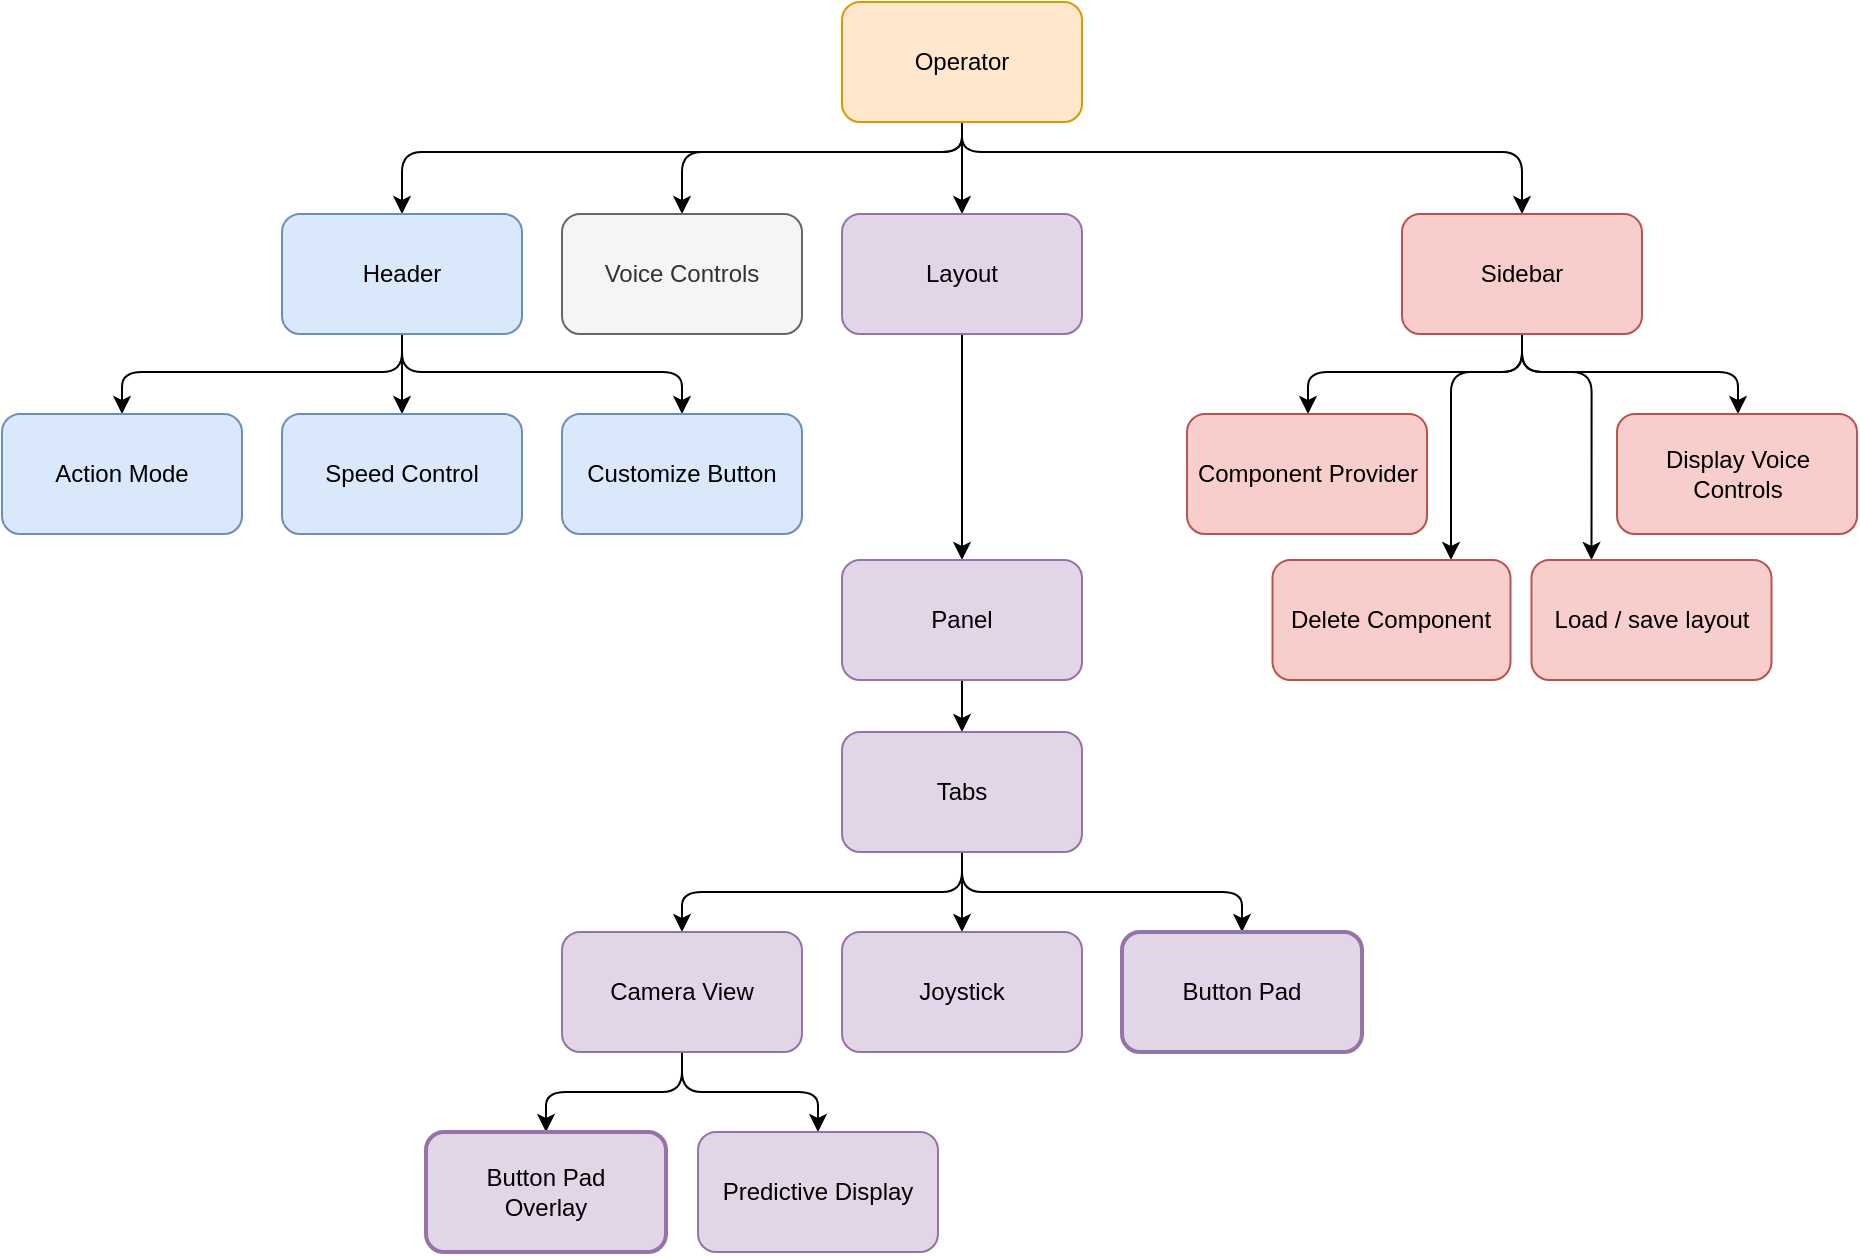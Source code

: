 <mxfile version="21.3.7" type="google">
  <diagram id="C5RBs43oDa-KdzZeNtuy" name="Page-1">
    <mxGraphModel grid="0" page="0" gridSize="10" guides="1" tooltips="1" connect="1" arrows="1" fold="1" pageScale="1" pageWidth="827" pageHeight="1169" math="0" shadow="0">
      <root>
        <mxCell id="WIyWlLk6GJQsqaUBKTNV-0" />
        <mxCell id="WIyWlLk6GJQsqaUBKTNV-1" parent="WIyWlLk6GJQsqaUBKTNV-0" />
        <mxCell id="sDiEs_w4FEyx0oTVG4wR-21" style="edgeStyle=orthogonalEdgeStyle;rounded=1;orthogonalLoop=1;jettySize=auto;html=1;" edge="1" parent="WIyWlLk6GJQsqaUBKTNV-1" source="sDiEs_w4FEyx0oTVG4wR-2" target="sDiEs_w4FEyx0oTVG4wR-3">
          <mxGeometry relative="1" as="geometry">
            <Array as="points">
              <mxPoint x="550" y="650" />
              <mxPoint x="270" y="650" />
            </Array>
          </mxGeometry>
        </mxCell>
        <mxCell id="sDiEs_w4FEyx0oTVG4wR-22" style="edgeStyle=orthogonalEdgeStyle;rounded=0;orthogonalLoop=1;jettySize=auto;html=1;" edge="1" parent="WIyWlLk6GJQsqaUBKTNV-1" source="sDiEs_w4FEyx0oTVG4wR-2" target="sDiEs_w4FEyx0oTVG4wR-4">
          <mxGeometry relative="1" as="geometry" />
        </mxCell>
        <mxCell id="sDiEs_w4FEyx0oTVG4wR-23" style="edgeStyle=orthogonalEdgeStyle;rounded=1;orthogonalLoop=1;jettySize=auto;html=1;" edge="1" parent="WIyWlLk6GJQsqaUBKTNV-1" source="sDiEs_w4FEyx0oTVG4wR-2" target="sDiEs_w4FEyx0oTVG4wR-5">
          <mxGeometry relative="1" as="geometry">
            <Array as="points">
              <mxPoint x="550" y="650" />
              <mxPoint x="830" y="650" />
            </Array>
          </mxGeometry>
        </mxCell>
        <mxCell id="XGTH7BbvNgd08uo7iYxz-28" style="edgeStyle=orthogonalEdgeStyle;rounded=1;orthogonalLoop=1;jettySize=auto;html=1;fontFamily=Courier New;" edge="1" parent="WIyWlLk6GJQsqaUBKTNV-1" source="sDiEs_w4FEyx0oTVG4wR-2" target="XGTH7BbvNgd08uo7iYxz-24">
          <mxGeometry relative="1" as="geometry">
            <Array as="points">
              <mxPoint x="550" y="650" />
              <mxPoint x="410" y="650" />
            </Array>
          </mxGeometry>
        </mxCell>
        <mxCell id="sDiEs_w4FEyx0oTVG4wR-2" value="Operator" style="rounded=1;whiteSpace=wrap;html=1;fillColor=#ffe6cc;strokeColor=#d79b00;" vertex="1" parent="WIyWlLk6GJQsqaUBKTNV-1">
          <mxGeometry x="490" y="575" width="120" height="60" as="geometry" />
        </mxCell>
        <mxCell id="XGTH7BbvNgd08uo7iYxz-7" style="edgeStyle=orthogonalEdgeStyle;rounded=1;orthogonalLoop=1;jettySize=auto;html=1;fontFamily=Courier New;" edge="1" parent="WIyWlLk6GJQsqaUBKTNV-1" source="sDiEs_w4FEyx0oTVG4wR-3" target="sDiEs_w4FEyx0oTVG4wR-6">
          <mxGeometry relative="1" as="geometry">
            <Array as="points">
              <mxPoint x="270" y="760" />
              <mxPoint x="130" y="760" />
            </Array>
          </mxGeometry>
        </mxCell>
        <mxCell id="XGTH7BbvNgd08uo7iYxz-8" style="edgeStyle=orthogonalEdgeStyle;rounded=1;orthogonalLoop=1;jettySize=auto;html=1;fontFamily=Courier New;" edge="1" parent="WIyWlLk6GJQsqaUBKTNV-1" source="sDiEs_w4FEyx0oTVG4wR-3" target="sDiEs_w4FEyx0oTVG4wR-7">
          <mxGeometry relative="1" as="geometry" />
        </mxCell>
        <mxCell id="XGTH7BbvNgd08uo7iYxz-9" style="edgeStyle=orthogonalEdgeStyle;rounded=1;orthogonalLoop=1;jettySize=auto;html=1;fontFamily=Courier New;" edge="1" parent="WIyWlLk6GJQsqaUBKTNV-1" source="sDiEs_w4FEyx0oTVG4wR-3" target="sDiEs_w4FEyx0oTVG4wR-9">
          <mxGeometry relative="1" as="geometry">
            <Array as="points">
              <mxPoint x="270" y="760" />
              <mxPoint x="410" y="760" />
            </Array>
          </mxGeometry>
        </mxCell>
        <mxCell id="sDiEs_w4FEyx0oTVG4wR-3" value="Header" style="rounded=1;whiteSpace=wrap;html=1;fillColor=#dae8fc;strokeColor=#6c8ebf;" vertex="1" parent="WIyWlLk6GJQsqaUBKTNV-1">
          <mxGeometry x="210" y="681" width="120" height="60" as="geometry" />
        </mxCell>
        <mxCell id="XGTH7BbvNgd08uo7iYxz-10" style="edgeStyle=orthogonalEdgeStyle;rounded=1;orthogonalLoop=1;jettySize=auto;html=1;fontFamily=Courier New;" edge="1" parent="WIyWlLk6GJQsqaUBKTNV-1" source="sDiEs_w4FEyx0oTVG4wR-4" target="sDiEs_w4FEyx0oTVG4wR-10">
          <mxGeometry relative="1" as="geometry" />
        </mxCell>
        <mxCell id="sDiEs_w4FEyx0oTVG4wR-4" value="Layout" style="rounded=1;whiteSpace=wrap;html=1;fillColor=#e1d5e7;strokeColor=#9673a6;" vertex="1" parent="WIyWlLk6GJQsqaUBKTNV-1">
          <mxGeometry x="490" y="681" width="120" height="60" as="geometry" />
        </mxCell>
        <mxCell id="XGTH7BbvNgd08uo7iYxz-5" style="edgeStyle=orthogonalEdgeStyle;rounded=1;orthogonalLoop=1;jettySize=auto;html=1;fontFamily=Courier New;" edge="1" parent="WIyWlLk6GJQsqaUBKTNV-1" source="sDiEs_w4FEyx0oTVG4wR-5" target="sDiEs_w4FEyx0oTVG4wR-17">
          <mxGeometry relative="1" as="geometry">
            <Array as="points">
              <mxPoint x="830" y="760" />
              <mxPoint x="723" y="760" />
            </Array>
          </mxGeometry>
        </mxCell>
        <mxCell id="XGTH7BbvNgd08uo7iYxz-6" style="edgeStyle=orthogonalEdgeStyle;rounded=1;orthogonalLoop=1;jettySize=auto;html=1;fontFamily=Courier New;" edge="1" parent="WIyWlLk6GJQsqaUBKTNV-1" source="sDiEs_w4FEyx0oTVG4wR-5" target="sDiEs_w4FEyx0oTVG4wR-20">
          <mxGeometry relative="1" as="geometry">
            <Array as="points">
              <mxPoint x="830" y="760" />
              <mxPoint x="938" y="760" />
            </Array>
          </mxGeometry>
        </mxCell>
        <mxCell id="XGTH7BbvNgd08uo7iYxz-19" style="edgeStyle=orthogonalEdgeStyle;rounded=1;orthogonalLoop=1;jettySize=auto;html=1;entryX=0.75;entryY=0;entryDx=0;entryDy=0;fontFamily=Courier New;" edge="1" parent="WIyWlLk6GJQsqaUBKTNV-1" source="sDiEs_w4FEyx0oTVG4wR-5" target="sDiEs_w4FEyx0oTVG4wR-19">
          <mxGeometry relative="1" as="geometry">
            <Array as="points">
              <mxPoint x="830" y="760" />
              <mxPoint x="795" y="760" />
            </Array>
          </mxGeometry>
        </mxCell>
        <mxCell id="XGTH7BbvNgd08uo7iYxz-20" style="edgeStyle=orthogonalEdgeStyle;rounded=1;orthogonalLoop=1;jettySize=auto;html=1;entryX=0.25;entryY=0;entryDx=0;entryDy=0;fontFamily=Courier New;" edge="1" parent="WIyWlLk6GJQsqaUBKTNV-1" source="sDiEs_w4FEyx0oTVG4wR-5" target="sDiEs_w4FEyx0oTVG4wR-18">
          <mxGeometry relative="1" as="geometry">
            <Array as="points">
              <mxPoint x="830" y="760" />
              <mxPoint x="865" y="760" />
            </Array>
          </mxGeometry>
        </mxCell>
        <mxCell id="sDiEs_w4FEyx0oTVG4wR-5" value="Sidebar" style="rounded=1;whiteSpace=wrap;html=1;fillColor=#f8cecc;strokeColor=#b85450;" vertex="1" parent="WIyWlLk6GJQsqaUBKTNV-1">
          <mxGeometry x="770" y="681" width="120" height="60" as="geometry" />
        </mxCell>
        <mxCell id="sDiEs_w4FEyx0oTVG4wR-6" value="&lt;div&gt;Action Mode&lt;/div&gt;" style="rounded=1;whiteSpace=wrap;html=1;fillColor=#dae8fc;strokeColor=#6c8ebf;" vertex="1" parent="WIyWlLk6GJQsqaUBKTNV-1">
          <mxGeometry x="70" y="781" width="120" height="60" as="geometry" />
        </mxCell>
        <mxCell id="sDiEs_w4FEyx0oTVG4wR-7" value="&lt;div&gt;Speed Control&lt;/div&gt;" style="rounded=1;whiteSpace=wrap;html=1;fillColor=#dae8fc;strokeColor=#6c8ebf;" vertex="1" parent="WIyWlLk6GJQsqaUBKTNV-1">
          <mxGeometry x="210" y="781" width="120" height="60" as="geometry" />
        </mxCell>
        <mxCell id="sDiEs_w4FEyx0oTVG4wR-9" value="&lt;div&gt;Customize Button&lt;/div&gt;" style="rounded=1;whiteSpace=wrap;html=1;fillColor=#dae8fc;strokeColor=#6c8ebf;" vertex="1" parent="WIyWlLk6GJQsqaUBKTNV-1">
          <mxGeometry x="350" y="781" width="120" height="60" as="geometry" />
        </mxCell>
        <mxCell id="XGTH7BbvNgd08uo7iYxz-11" style="edgeStyle=orthogonalEdgeStyle;rounded=1;orthogonalLoop=1;jettySize=auto;html=1;fontFamily=Courier New;" edge="1" parent="WIyWlLk6GJQsqaUBKTNV-1" source="sDiEs_w4FEyx0oTVG4wR-10" target="sDiEs_w4FEyx0oTVG4wR-11">
          <mxGeometry relative="1" as="geometry" />
        </mxCell>
        <mxCell id="sDiEs_w4FEyx0oTVG4wR-10" value="&lt;div&gt;Panel&lt;/div&gt;" style="rounded=1;whiteSpace=wrap;html=1;fillColor=#e1d5e7;strokeColor=#9673a6;" vertex="1" parent="WIyWlLk6GJQsqaUBKTNV-1">
          <mxGeometry x="490" y="854" width="120" height="60" as="geometry" />
        </mxCell>
        <mxCell id="XGTH7BbvNgd08uo7iYxz-12" style="edgeStyle=orthogonalEdgeStyle;rounded=1;orthogonalLoop=1;jettySize=auto;html=1;fontFamily=Courier New;" edge="1" parent="WIyWlLk6GJQsqaUBKTNV-1" source="sDiEs_w4FEyx0oTVG4wR-11" target="sDiEs_w4FEyx0oTVG4wR-14">
          <mxGeometry relative="1" as="geometry" />
        </mxCell>
        <mxCell id="XGTH7BbvNgd08uo7iYxz-26" style="edgeStyle=orthogonalEdgeStyle;rounded=1;orthogonalLoop=1;jettySize=auto;html=1;fontFamily=Courier New;" edge="1" parent="WIyWlLk6GJQsqaUBKTNV-1" source="sDiEs_w4FEyx0oTVG4wR-11" target="sDiEs_w4FEyx0oTVG4wR-12">
          <mxGeometry relative="1" as="geometry">
            <Array as="points">
              <mxPoint x="550" y="1020" />
              <mxPoint x="410" y="1020" />
            </Array>
          </mxGeometry>
        </mxCell>
        <mxCell id="XGTH7BbvNgd08uo7iYxz-27" style="edgeStyle=orthogonalEdgeStyle;rounded=1;orthogonalLoop=1;jettySize=auto;html=1;fontFamily=Courier New;" edge="1" parent="WIyWlLk6GJQsqaUBKTNV-1" source="sDiEs_w4FEyx0oTVG4wR-11" target="sDiEs_w4FEyx0oTVG4wR-13">
          <mxGeometry relative="1" as="geometry">
            <Array as="points">
              <mxPoint x="550" y="1020" />
              <mxPoint x="690" y="1020" />
            </Array>
          </mxGeometry>
        </mxCell>
        <mxCell id="sDiEs_w4FEyx0oTVG4wR-11" value="Tabs" style="rounded=1;whiteSpace=wrap;html=1;fillColor=#e1d5e7;strokeColor=#9673a6;" vertex="1" parent="WIyWlLk6GJQsqaUBKTNV-1">
          <mxGeometry x="490" y="940" width="120" height="60" as="geometry" />
        </mxCell>
        <mxCell id="XGTH7BbvNgd08uo7iYxz-15" style="edgeStyle=orthogonalEdgeStyle;rounded=1;orthogonalLoop=1;jettySize=auto;html=1;fontFamily=Courier New;" edge="1" parent="WIyWlLk6GJQsqaUBKTNV-1" source="sDiEs_w4FEyx0oTVG4wR-12" target="sDiEs_w4FEyx0oTVG4wR-15">
          <mxGeometry relative="1" as="geometry" />
        </mxCell>
        <mxCell id="XGTH7BbvNgd08uo7iYxz-16" style="edgeStyle=orthogonalEdgeStyle;rounded=1;orthogonalLoop=1;jettySize=auto;html=1;fontFamily=Courier New;" edge="1" parent="WIyWlLk6GJQsqaUBKTNV-1" source="sDiEs_w4FEyx0oTVG4wR-12" target="sDiEs_w4FEyx0oTVG4wR-16">
          <mxGeometry relative="1" as="geometry" />
        </mxCell>
        <mxCell id="sDiEs_w4FEyx0oTVG4wR-12" value="Camera View" style="rounded=1;whiteSpace=wrap;html=1;fillColor=#e1d5e7;strokeColor=#9673a6;" vertex="1" parent="WIyWlLk6GJQsqaUBKTNV-1">
          <mxGeometry x="350" y="1040" width="120" height="60" as="geometry" />
        </mxCell>
        <mxCell id="sDiEs_w4FEyx0oTVG4wR-13" value="Button Pad" style="rounded=1;whiteSpace=wrap;html=1;fillColor=#e1d5e7;strokeColor=#9673a6;strokeWidth=2;" vertex="1" parent="WIyWlLk6GJQsqaUBKTNV-1">
          <mxGeometry x="630" y="1040" width="120" height="60" as="geometry" />
        </mxCell>
        <mxCell id="sDiEs_w4FEyx0oTVG4wR-14" value="Joystick" style="rounded=1;whiteSpace=wrap;html=1;fillColor=#e1d5e7;strokeColor=#9673a6;" vertex="1" parent="WIyWlLk6GJQsqaUBKTNV-1">
          <mxGeometry x="490" y="1040" width="120" height="60" as="geometry" />
        </mxCell>
        <mxCell id="sDiEs_w4FEyx0oTVG4wR-15" value="&lt;div&gt;Button Pad&lt;/div&gt;&lt;div&gt;Overlay&lt;br&gt;&lt;/div&gt;" style="rounded=1;whiteSpace=wrap;html=1;fillColor=#e1d5e7;strokeColor=#9673a6;strokeWidth=2;" vertex="1" parent="WIyWlLk6GJQsqaUBKTNV-1">
          <mxGeometry x="282" y="1140" width="120" height="60" as="geometry" />
        </mxCell>
        <mxCell id="sDiEs_w4FEyx0oTVG4wR-16" value="Predictive Display" style="rounded=1;whiteSpace=wrap;html=1;fillColor=#e1d5e7;strokeColor=#9673a6;" vertex="1" parent="WIyWlLk6GJQsqaUBKTNV-1">
          <mxGeometry x="418" y="1140" width="120" height="60" as="geometry" />
        </mxCell>
        <mxCell id="sDiEs_w4FEyx0oTVG4wR-17" value="Component Provider" style="rounded=1;whiteSpace=wrap;html=1;fillColor=#f8cecc;strokeColor=#b85450;" vertex="1" parent="WIyWlLk6GJQsqaUBKTNV-1">
          <mxGeometry x="662.5" y="781" width="120" height="60" as="geometry" />
        </mxCell>
        <mxCell id="sDiEs_w4FEyx0oTVG4wR-18" value="Load / save layout" style="rounded=1;whiteSpace=wrap;html=1;fillColor=#f8cecc;strokeColor=#b85450;" vertex="1" parent="WIyWlLk6GJQsqaUBKTNV-1">
          <mxGeometry x="834.75" y="854" width="120" height="60" as="geometry" />
        </mxCell>
        <mxCell id="sDiEs_w4FEyx0oTVG4wR-19" value="Delete Component" style="rounded=1;whiteSpace=wrap;html=1;fillColor=#f8cecc;strokeColor=#b85450;" vertex="1" parent="WIyWlLk6GJQsqaUBKTNV-1">
          <mxGeometry x="705.25" y="854" width="119" height="60" as="geometry" />
        </mxCell>
        <mxCell id="sDiEs_w4FEyx0oTVG4wR-20" value="Display Voice Controls" style="rounded=1;whiteSpace=wrap;html=1;fillColor=#f8cecc;strokeColor=#b85450;" vertex="1" parent="WIyWlLk6GJQsqaUBKTNV-1">
          <mxGeometry x="877.5" y="781" width="120" height="60" as="geometry" />
        </mxCell>
        <mxCell id="XGTH7BbvNgd08uo7iYxz-24" value="Voice Controls" style="rounded=1;whiteSpace=wrap;html=1;fillColor=#f5f5f5;strokeColor=#666666;fontColor=#333333;" vertex="1" parent="WIyWlLk6GJQsqaUBKTNV-1">
          <mxGeometry x="350" y="681" width="120" height="60" as="geometry" />
        </mxCell>
      </root>
    </mxGraphModel>
  </diagram>
</mxfile>
